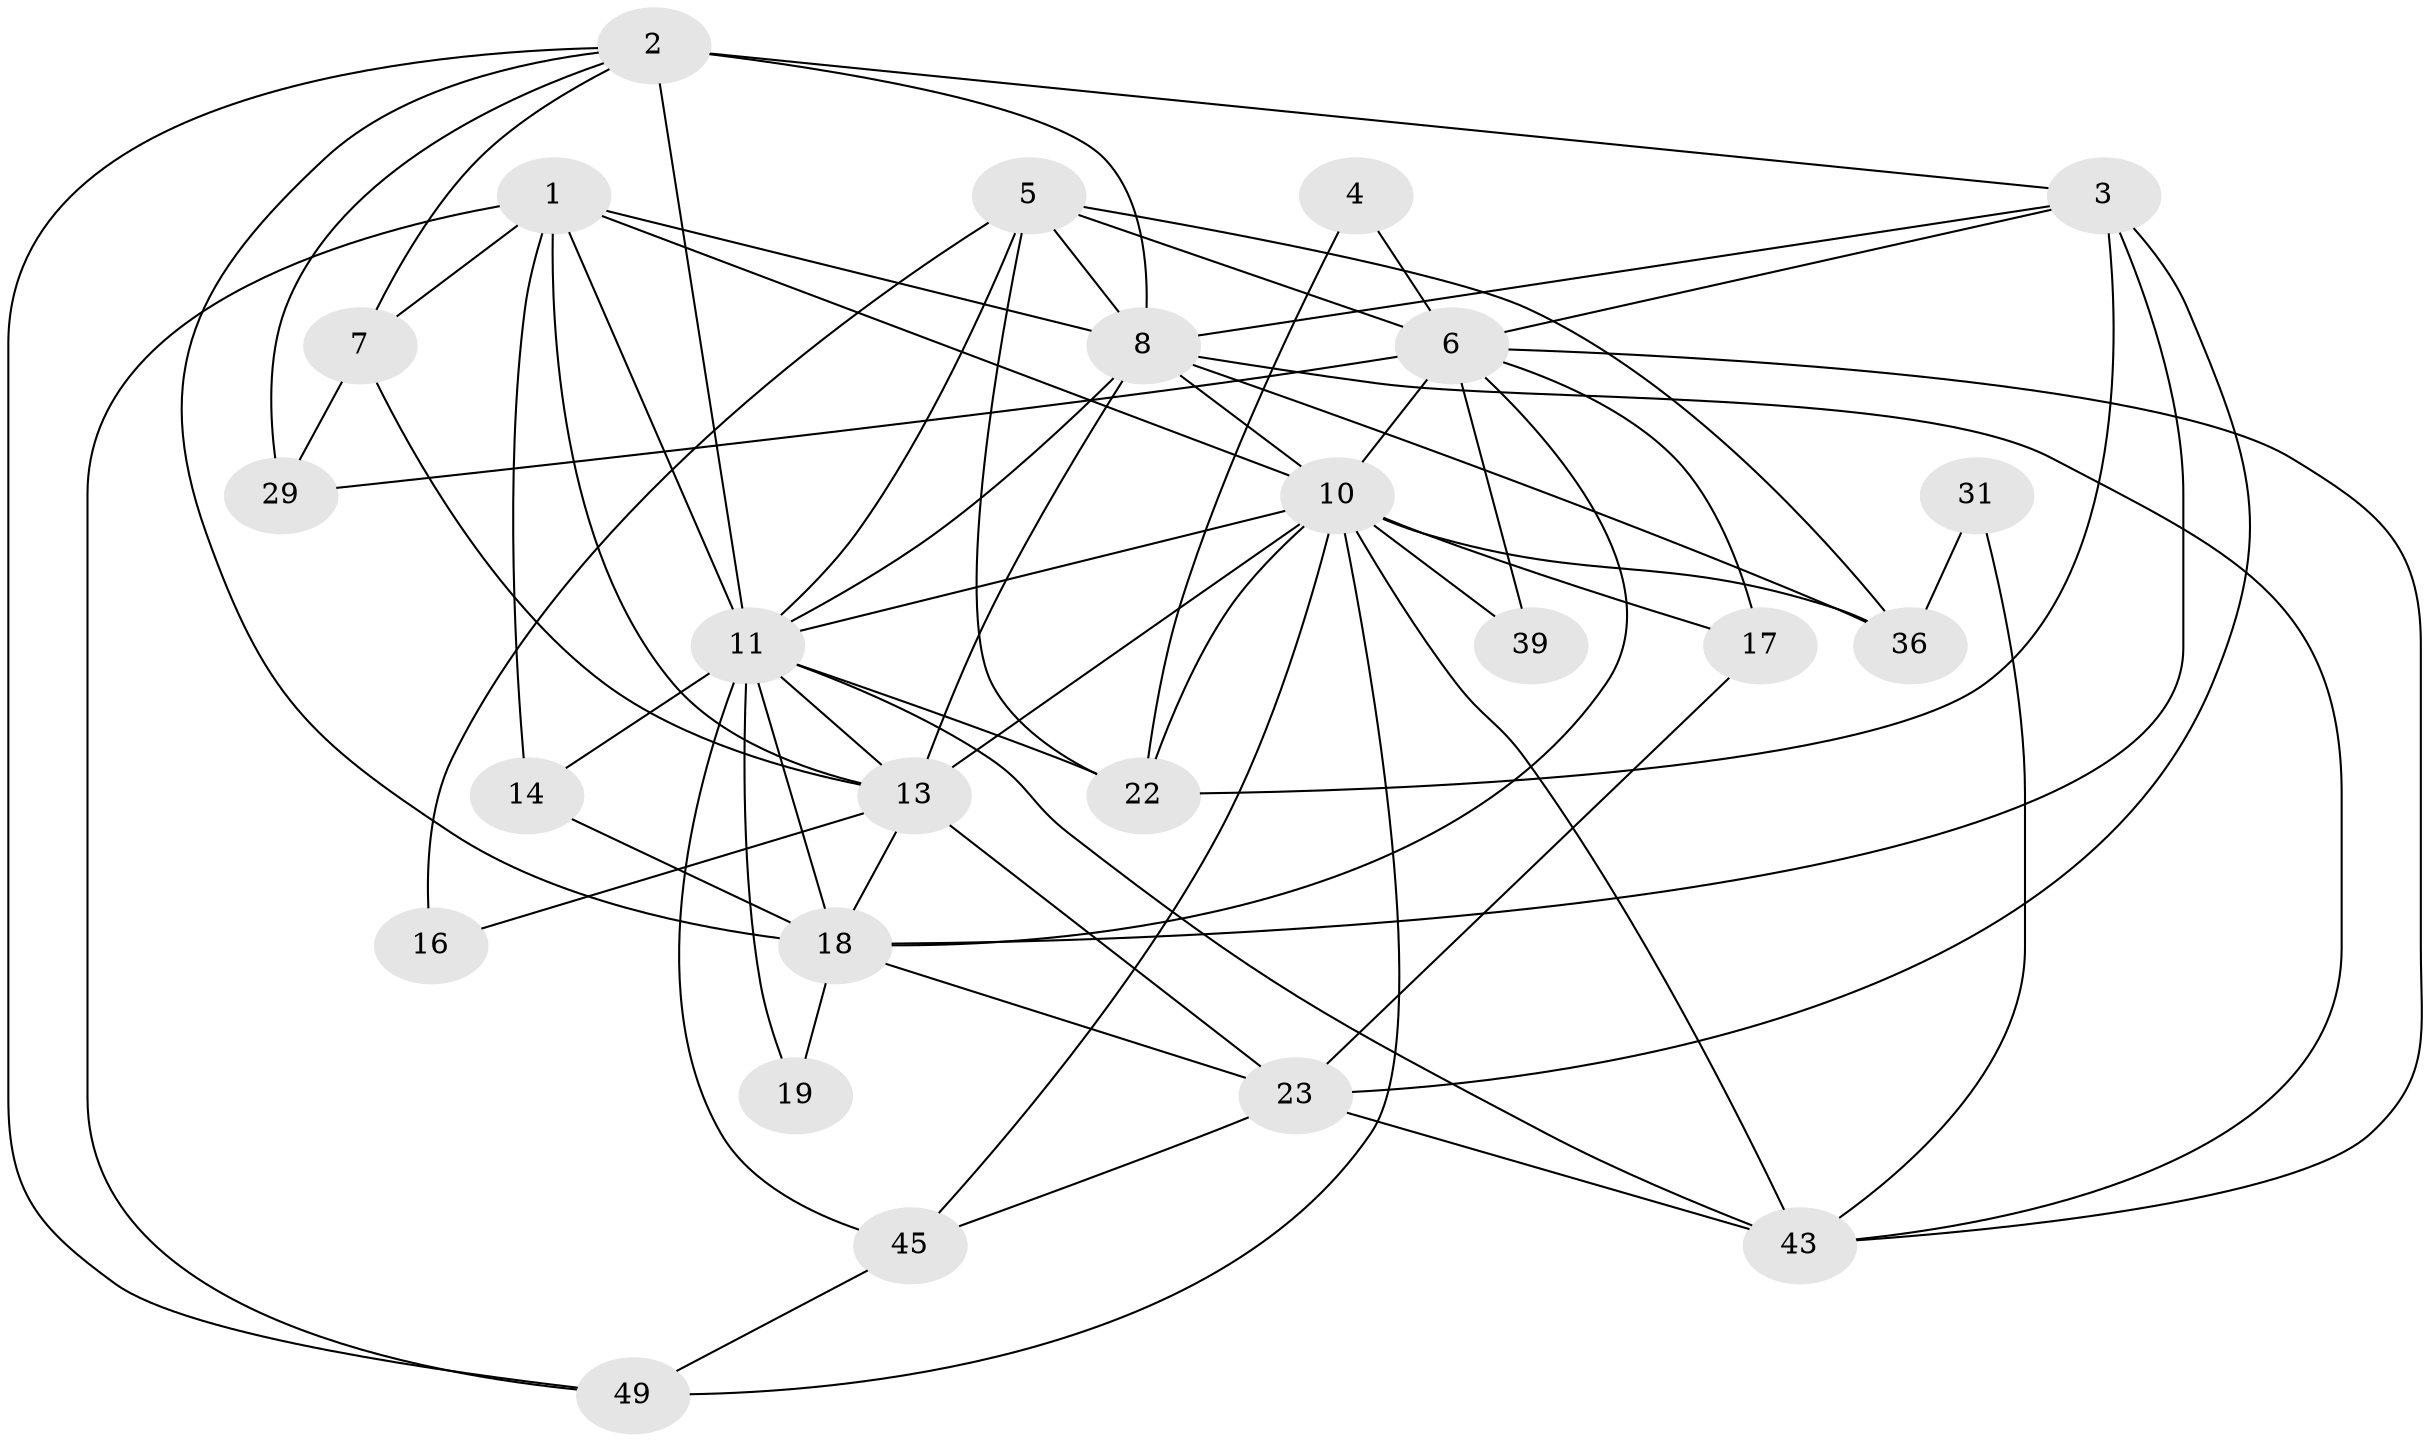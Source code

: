 // original degree distribution, {3: 0.2549019607843137, 5: 0.19607843137254902, 4: 0.2549019607843137, 2: 0.1568627450980392, 6: 0.09803921568627451, 10: 0.0196078431372549, 7: 0.0196078431372549}
// Generated by graph-tools (version 1.1) at 2025/15/03/09/25 04:15:12]
// undirected, 25 vertices, 68 edges
graph export_dot {
graph [start="1"]
  node [color=gray90,style=filled];
  1 [super="+12+50"];
  2 [super="+25"];
  3 [super="+27"];
  4;
  5 [super="+21"];
  6 [super="+38+9+41"];
  7 [super="+48"];
  8 [super="+26"];
  10 [super="+51+35+33"];
  11 [super="+24+37"];
  13 [super="+34+15+42"];
  14;
  16;
  17 [super="+20"];
  18 [super="+28"];
  19;
  22;
  23 [super="+44"];
  29;
  31;
  36;
  39;
  43 [super="+46"];
  45;
  49;
  1 -- 14;
  1 -- 49;
  1 -- 7;
  1 -- 8;
  1 -- 11;
  1 -- 13;
  1 -- 10;
  2 -- 49;
  2 -- 8 [weight=2];
  2 -- 18;
  2 -- 3;
  2 -- 11;
  2 -- 29;
  2 -- 7;
  3 -- 22 [weight=2];
  3 -- 18;
  3 -- 23;
  3 -- 6;
  3 -- 8;
  4 -- 6;
  4 -- 22;
  5 -- 11;
  5 -- 16;
  5 -- 36;
  5 -- 6;
  5 -- 22;
  5 -- 8;
  6 -- 17;
  6 -- 43;
  6 -- 18;
  6 -- 29 [weight=2];
  6 -- 10;
  6 -- 39;
  7 -- 29;
  7 -- 13;
  8 -- 36;
  8 -- 11;
  8 -- 43;
  8 -- 10;
  8 -- 13;
  10 -- 22;
  10 -- 39;
  10 -- 49;
  10 -- 13 [weight=2];
  10 -- 43;
  10 -- 45;
  10 -- 17;
  10 -- 36;
  10 -- 11;
  11 -- 43;
  11 -- 13;
  11 -- 14;
  11 -- 18;
  11 -- 19;
  11 -- 22;
  11 -- 45;
  13 -- 16;
  13 -- 18;
  13 -- 23;
  14 -- 18 [weight=2];
  17 -- 23;
  18 -- 19;
  18 -- 23;
  23 -- 43;
  23 -- 45;
  31 -- 36;
  31 -- 43;
  45 -- 49;
}
